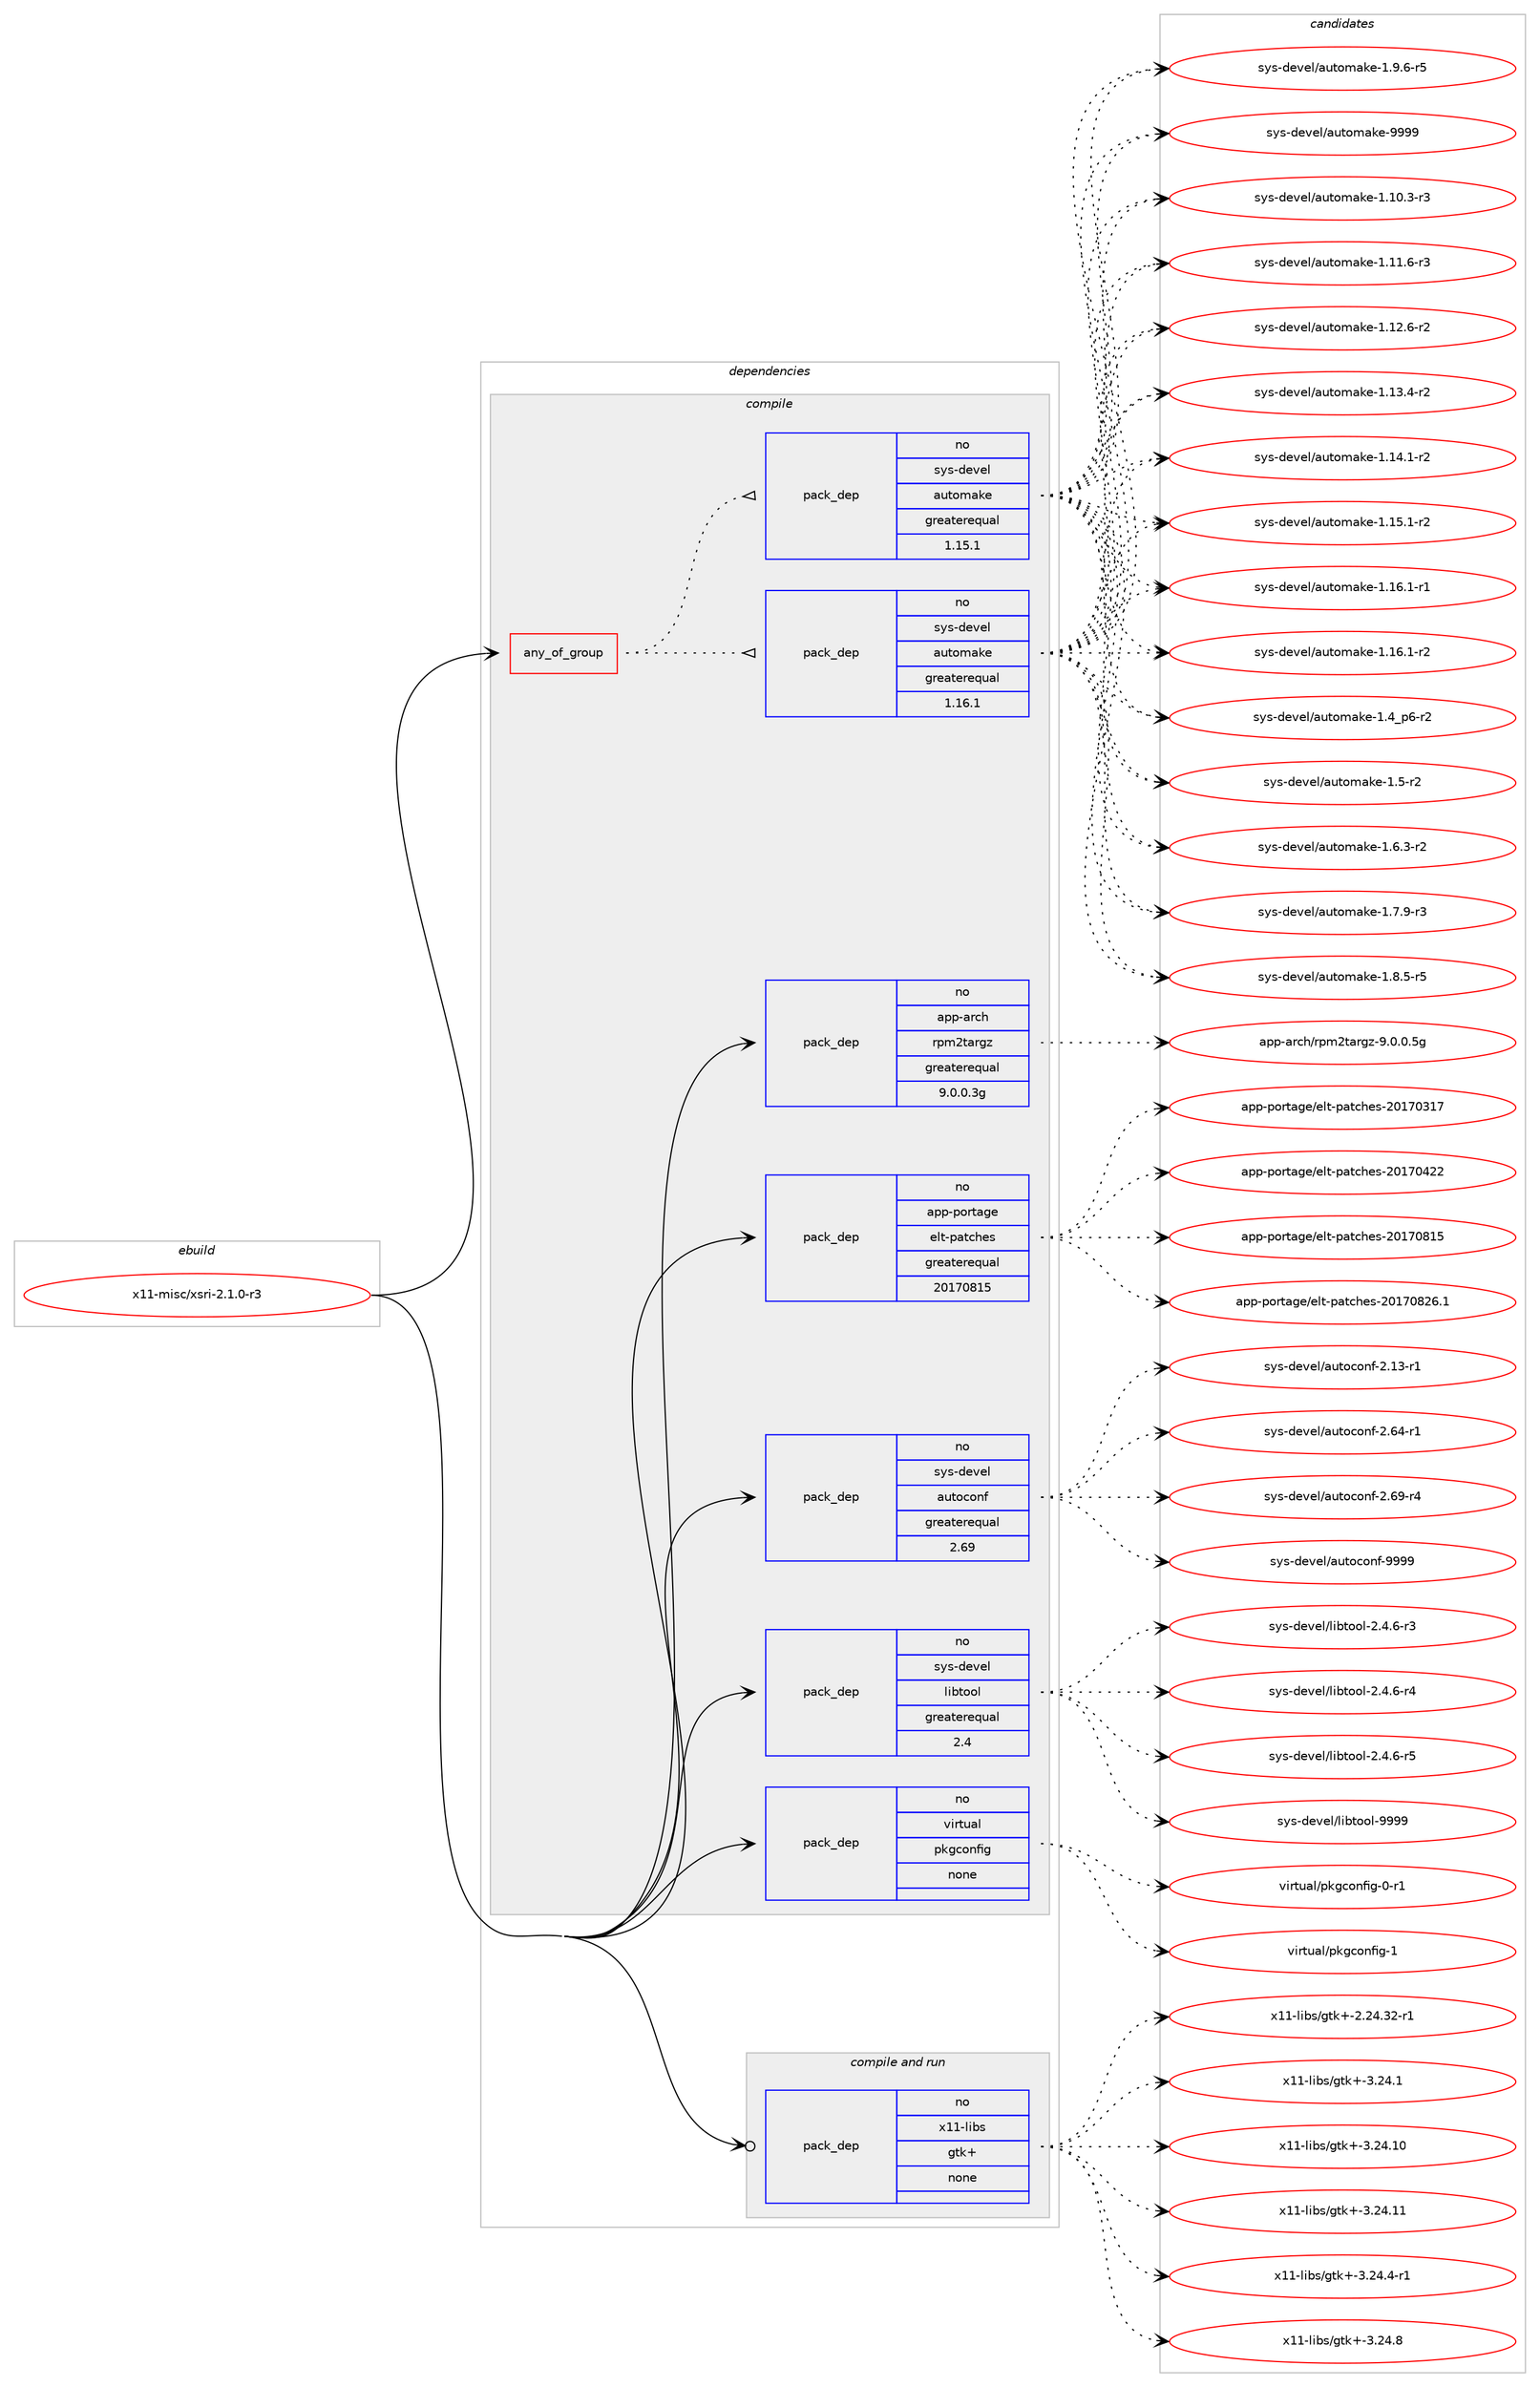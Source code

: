 digraph prolog {

# *************
# Graph options
# *************

newrank=true;
concentrate=true;
compound=true;
graph [rankdir=LR,fontname=Helvetica,fontsize=10,ranksep=1.5];#, ranksep=2.5, nodesep=0.2];
edge  [arrowhead=vee];
node  [fontname=Helvetica,fontsize=10];

# **********
# The ebuild
# **********

subgraph cluster_leftcol {
color=gray;
rank=same;
label=<<i>ebuild</i>>;
id [label="x11-misc/xsri-2.1.0-r3", color=red, width=4, href="../x11-misc/xsri-2.1.0-r3.svg"];
}

# ****************
# The dependencies
# ****************

subgraph cluster_midcol {
color=gray;
label=<<i>dependencies</i>>;
subgraph cluster_compile {
fillcolor="#eeeeee";
style=filled;
label=<<i>compile</i>>;
subgraph any16133 {
dependency922340 [label=<<TABLE BORDER="0" CELLBORDER="1" CELLSPACING="0" CELLPADDING="4"><TR><TD CELLPADDING="10">any_of_group</TD></TR></TABLE>>, shape=none, color=red];subgraph pack685421 {
dependency922341 [label=<<TABLE BORDER="0" CELLBORDER="1" CELLSPACING="0" CELLPADDING="4" WIDTH="220"><TR><TD ROWSPAN="6" CELLPADDING="30">pack_dep</TD></TR><TR><TD WIDTH="110">no</TD></TR><TR><TD>sys-devel</TD></TR><TR><TD>automake</TD></TR><TR><TD>greaterequal</TD></TR><TR><TD>1.16.1</TD></TR></TABLE>>, shape=none, color=blue];
}
dependency922340:e -> dependency922341:w [weight=20,style="dotted",arrowhead="oinv"];
subgraph pack685422 {
dependency922342 [label=<<TABLE BORDER="0" CELLBORDER="1" CELLSPACING="0" CELLPADDING="4" WIDTH="220"><TR><TD ROWSPAN="6" CELLPADDING="30">pack_dep</TD></TR><TR><TD WIDTH="110">no</TD></TR><TR><TD>sys-devel</TD></TR><TR><TD>automake</TD></TR><TR><TD>greaterequal</TD></TR><TR><TD>1.15.1</TD></TR></TABLE>>, shape=none, color=blue];
}
dependency922340:e -> dependency922342:w [weight=20,style="dotted",arrowhead="oinv"];
}
id:e -> dependency922340:w [weight=20,style="solid",arrowhead="vee"];
subgraph pack685423 {
dependency922343 [label=<<TABLE BORDER="0" CELLBORDER="1" CELLSPACING="0" CELLPADDING="4" WIDTH="220"><TR><TD ROWSPAN="6" CELLPADDING="30">pack_dep</TD></TR><TR><TD WIDTH="110">no</TD></TR><TR><TD>app-arch</TD></TR><TR><TD>rpm2targz</TD></TR><TR><TD>greaterequal</TD></TR><TR><TD>9.0.0.3g</TD></TR></TABLE>>, shape=none, color=blue];
}
id:e -> dependency922343:w [weight=20,style="solid",arrowhead="vee"];
subgraph pack685424 {
dependency922344 [label=<<TABLE BORDER="0" CELLBORDER="1" CELLSPACING="0" CELLPADDING="4" WIDTH="220"><TR><TD ROWSPAN="6" CELLPADDING="30">pack_dep</TD></TR><TR><TD WIDTH="110">no</TD></TR><TR><TD>app-portage</TD></TR><TR><TD>elt-patches</TD></TR><TR><TD>greaterequal</TD></TR><TR><TD>20170815</TD></TR></TABLE>>, shape=none, color=blue];
}
id:e -> dependency922344:w [weight=20,style="solid",arrowhead="vee"];
subgraph pack685425 {
dependency922345 [label=<<TABLE BORDER="0" CELLBORDER="1" CELLSPACING="0" CELLPADDING="4" WIDTH="220"><TR><TD ROWSPAN="6" CELLPADDING="30">pack_dep</TD></TR><TR><TD WIDTH="110">no</TD></TR><TR><TD>sys-devel</TD></TR><TR><TD>autoconf</TD></TR><TR><TD>greaterequal</TD></TR><TR><TD>2.69</TD></TR></TABLE>>, shape=none, color=blue];
}
id:e -> dependency922345:w [weight=20,style="solid",arrowhead="vee"];
subgraph pack685426 {
dependency922346 [label=<<TABLE BORDER="0" CELLBORDER="1" CELLSPACING="0" CELLPADDING="4" WIDTH="220"><TR><TD ROWSPAN="6" CELLPADDING="30">pack_dep</TD></TR><TR><TD WIDTH="110">no</TD></TR><TR><TD>sys-devel</TD></TR><TR><TD>libtool</TD></TR><TR><TD>greaterequal</TD></TR><TR><TD>2.4</TD></TR></TABLE>>, shape=none, color=blue];
}
id:e -> dependency922346:w [weight=20,style="solid",arrowhead="vee"];
subgraph pack685427 {
dependency922347 [label=<<TABLE BORDER="0" CELLBORDER="1" CELLSPACING="0" CELLPADDING="4" WIDTH="220"><TR><TD ROWSPAN="6" CELLPADDING="30">pack_dep</TD></TR><TR><TD WIDTH="110">no</TD></TR><TR><TD>virtual</TD></TR><TR><TD>pkgconfig</TD></TR><TR><TD>none</TD></TR><TR><TD></TD></TR></TABLE>>, shape=none, color=blue];
}
id:e -> dependency922347:w [weight=20,style="solid",arrowhead="vee"];
}
subgraph cluster_compileandrun {
fillcolor="#eeeeee";
style=filled;
label=<<i>compile and run</i>>;
subgraph pack685428 {
dependency922348 [label=<<TABLE BORDER="0" CELLBORDER="1" CELLSPACING="0" CELLPADDING="4" WIDTH="220"><TR><TD ROWSPAN="6" CELLPADDING="30">pack_dep</TD></TR><TR><TD WIDTH="110">no</TD></TR><TR><TD>x11-libs</TD></TR><TR><TD>gtk+</TD></TR><TR><TD>none</TD></TR><TR><TD></TD></TR></TABLE>>, shape=none, color=blue];
}
id:e -> dependency922348:w [weight=20,style="solid",arrowhead="odotvee"];
}
subgraph cluster_run {
fillcolor="#eeeeee";
style=filled;
label=<<i>run</i>>;
}
}

# **************
# The candidates
# **************

subgraph cluster_choices {
rank=same;
color=gray;
label=<<i>candidates</i>>;

subgraph choice685421 {
color=black;
nodesep=1;
choice11512111545100101118101108479711711611110997107101454946494846514511451 [label="sys-devel/automake-1.10.3-r3", color=red, width=4,href="../sys-devel/automake-1.10.3-r3.svg"];
choice11512111545100101118101108479711711611110997107101454946494946544511451 [label="sys-devel/automake-1.11.6-r3", color=red, width=4,href="../sys-devel/automake-1.11.6-r3.svg"];
choice11512111545100101118101108479711711611110997107101454946495046544511450 [label="sys-devel/automake-1.12.6-r2", color=red, width=4,href="../sys-devel/automake-1.12.6-r2.svg"];
choice11512111545100101118101108479711711611110997107101454946495146524511450 [label="sys-devel/automake-1.13.4-r2", color=red, width=4,href="../sys-devel/automake-1.13.4-r2.svg"];
choice11512111545100101118101108479711711611110997107101454946495246494511450 [label="sys-devel/automake-1.14.1-r2", color=red, width=4,href="../sys-devel/automake-1.14.1-r2.svg"];
choice11512111545100101118101108479711711611110997107101454946495346494511450 [label="sys-devel/automake-1.15.1-r2", color=red, width=4,href="../sys-devel/automake-1.15.1-r2.svg"];
choice11512111545100101118101108479711711611110997107101454946495446494511449 [label="sys-devel/automake-1.16.1-r1", color=red, width=4,href="../sys-devel/automake-1.16.1-r1.svg"];
choice11512111545100101118101108479711711611110997107101454946495446494511450 [label="sys-devel/automake-1.16.1-r2", color=red, width=4,href="../sys-devel/automake-1.16.1-r2.svg"];
choice115121115451001011181011084797117116111109971071014549465295112544511450 [label="sys-devel/automake-1.4_p6-r2", color=red, width=4,href="../sys-devel/automake-1.4_p6-r2.svg"];
choice11512111545100101118101108479711711611110997107101454946534511450 [label="sys-devel/automake-1.5-r2", color=red, width=4,href="../sys-devel/automake-1.5-r2.svg"];
choice115121115451001011181011084797117116111109971071014549465446514511450 [label="sys-devel/automake-1.6.3-r2", color=red, width=4,href="../sys-devel/automake-1.6.3-r2.svg"];
choice115121115451001011181011084797117116111109971071014549465546574511451 [label="sys-devel/automake-1.7.9-r3", color=red, width=4,href="../sys-devel/automake-1.7.9-r3.svg"];
choice115121115451001011181011084797117116111109971071014549465646534511453 [label="sys-devel/automake-1.8.5-r5", color=red, width=4,href="../sys-devel/automake-1.8.5-r5.svg"];
choice115121115451001011181011084797117116111109971071014549465746544511453 [label="sys-devel/automake-1.9.6-r5", color=red, width=4,href="../sys-devel/automake-1.9.6-r5.svg"];
choice115121115451001011181011084797117116111109971071014557575757 [label="sys-devel/automake-9999", color=red, width=4,href="../sys-devel/automake-9999.svg"];
dependency922341:e -> choice11512111545100101118101108479711711611110997107101454946494846514511451:w [style=dotted,weight="100"];
dependency922341:e -> choice11512111545100101118101108479711711611110997107101454946494946544511451:w [style=dotted,weight="100"];
dependency922341:e -> choice11512111545100101118101108479711711611110997107101454946495046544511450:w [style=dotted,weight="100"];
dependency922341:e -> choice11512111545100101118101108479711711611110997107101454946495146524511450:w [style=dotted,weight="100"];
dependency922341:e -> choice11512111545100101118101108479711711611110997107101454946495246494511450:w [style=dotted,weight="100"];
dependency922341:e -> choice11512111545100101118101108479711711611110997107101454946495346494511450:w [style=dotted,weight="100"];
dependency922341:e -> choice11512111545100101118101108479711711611110997107101454946495446494511449:w [style=dotted,weight="100"];
dependency922341:e -> choice11512111545100101118101108479711711611110997107101454946495446494511450:w [style=dotted,weight="100"];
dependency922341:e -> choice115121115451001011181011084797117116111109971071014549465295112544511450:w [style=dotted,weight="100"];
dependency922341:e -> choice11512111545100101118101108479711711611110997107101454946534511450:w [style=dotted,weight="100"];
dependency922341:e -> choice115121115451001011181011084797117116111109971071014549465446514511450:w [style=dotted,weight="100"];
dependency922341:e -> choice115121115451001011181011084797117116111109971071014549465546574511451:w [style=dotted,weight="100"];
dependency922341:e -> choice115121115451001011181011084797117116111109971071014549465646534511453:w [style=dotted,weight="100"];
dependency922341:e -> choice115121115451001011181011084797117116111109971071014549465746544511453:w [style=dotted,weight="100"];
dependency922341:e -> choice115121115451001011181011084797117116111109971071014557575757:w [style=dotted,weight="100"];
}
subgraph choice685422 {
color=black;
nodesep=1;
choice11512111545100101118101108479711711611110997107101454946494846514511451 [label="sys-devel/automake-1.10.3-r3", color=red, width=4,href="../sys-devel/automake-1.10.3-r3.svg"];
choice11512111545100101118101108479711711611110997107101454946494946544511451 [label="sys-devel/automake-1.11.6-r3", color=red, width=4,href="../sys-devel/automake-1.11.6-r3.svg"];
choice11512111545100101118101108479711711611110997107101454946495046544511450 [label="sys-devel/automake-1.12.6-r2", color=red, width=4,href="../sys-devel/automake-1.12.6-r2.svg"];
choice11512111545100101118101108479711711611110997107101454946495146524511450 [label="sys-devel/automake-1.13.4-r2", color=red, width=4,href="../sys-devel/automake-1.13.4-r2.svg"];
choice11512111545100101118101108479711711611110997107101454946495246494511450 [label="sys-devel/automake-1.14.1-r2", color=red, width=4,href="../sys-devel/automake-1.14.1-r2.svg"];
choice11512111545100101118101108479711711611110997107101454946495346494511450 [label="sys-devel/automake-1.15.1-r2", color=red, width=4,href="../sys-devel/automake-1.15.1-r2.svg"];
choice11512111545100101118101108479711711611110997107101454946495446494511449 [label="sys-devel/automake-1.16.1-r1", color=red, width=4,href="../sys-devel/automake-1.16.1-r1.svg"];
choice11512111545100101118101108479711711611110997107101454946495446494511450 [label="sys-devel/automake-1.16.1-r2", color=red, width=4,href="../sys-devel/automake-1.16.1-r2.svg"];
choice115121115451001011181011084797117116111109971071014549465295112544511450 [label="sys-devel/automake-1.4_p6-r2", color=red, width=4,href="../sys-devel/automake-1.4_p6-r2.svg"];
choice11512111545100101118101108479711711611110997107101454946534511450 [label="sys-devel/automake-1.5-r2", color=red, width=4,href="../sys-devel/automake-1.5-r2.svg"];
choice115121115451001011181011084797117116111109971071014549465446514511450 [label="sys-devel/automake-1.6.3-r2", color=red, width=4,href="../sys-devel/automake-1.6.3-r2.svg"];
choice115121115451001011181011084797117116111109971071014549465546574511451 [label="sys-devel/automake-1.7.9-r3", color=red, width=4,href="../sys-devel/automake-1.7.9-r3.svg"];
choice115121115451001011181011084797117116111109971071014549465646534511453 [label="sys-devel/automake-1.8.5-r5", color=red, width=4,href="../sys-devel/automake-1.8.5-r5.svg"];
choice115121115451001011181011084797117116111109971071014549465746544511453 [label="sys-devel/automake-1.9.6-r5", color=red, width=4,href="../sys-devel/automake-1.9.6-r5.svg"];
choice115121115451001011181011084797117116111109971071014557575757 [label="sys-devel/automake-9999", color=red, width=4,href="../sys-devel/automake-9999.svg"];
dependency922342:e -> choice11512111545100101118101108479711711611110997107101454946494846514511451:w [style=dotted,weight="100"];
dependency922342:e -> choice11512111545100101118101108479711711611110997107101454946494946544511451:w [style=dotted,weight="100"];
dependency922342:e -> choice11512111545100101118101108479711711611110997107101454946495046544511450:w [style=dotted,weight="100"];
dependency922342:e -> choice11512111545100101118101108479711711611110997107101454946495146524511450:w [style=dotted,weight="100"];
dependency922342:e -> choice11512111545100101118101108479711711611110997107101454946495246494511450:w [style=dotted,weight="100"];
dependency922342:e -> choice11512111545100101118101108479711711611110997107101454946495346494511450:w [style=dotted,weight="100"];
dependency922342:e -> choice11512111545100101118101108479711711611110997107101454946495446494511449:w [style=dotted,weight="100"];
dependency922342:e -> choice11512111545100101118101108479711711611110997107101454946495446494511450:w [style=dotted,weight="100"];
dependency922342:e -> choice115121115451001011181011084797117116111109971071014549465295112544511450:w [style=dotted,weight="100"];
dependency922342:e -> choice11512111545100101118101108479711711611110997107101454946534511450:w [style=dotted,weight="100"];
dependency922342:e -> choice115121115451001011181011084797117116111109971071014549465446514511450:w [style=dotted,weight="100"];
dependency922342:e -> choice115121115451001011181011084797117116111109971071014549465546574511451:w [style=dotted,weight="100"];
dependency922342:e -> choice115121115451001011181011084797117116111109971071014549465646534511453:w [style=dotted,weight="100"];
dependency922342:e -> choice115121115451001011181011084797117116111109971071014549465746544511453:w [style=dotted,weight="100"];
dependency922342:e -> choice115121115451001011181011084797117116111109971071014557575757:w [style=dotted,weight="100"];
}
subgraph choice685423 {
color=black;
nodesep=1;
choice971121124597114991044711411210950116971141031224557464846484653103 [label="app-arch/rpm2targz-9.0.0.5g", color=red, width=4,href="../app-arch/rpm2targz-9.0.0.5g.svg"];
dependency922343:e -> choice971121124597114991044711411210950116971141031224557464846484653103:w [style=dotted,weight="100"];
}
subgraph choice685424 {
color=black;
nodesep=1;
choice97112112451121111141169710310147101108116451129711699104101115455048495548514955 [label="app-portage/elt-patches-20170317", color=red, width=4,href="../app-portage/elt-patches-20170317.svg"];
choice97112112451121111141169710310147101108116451129711699104101115455048495548525050 [label="app-portage/elt-patches-20170422", color=red, width=4,href="../app-portage/elt-patches-20170422.svg"];
choice97112112451121111141169710310147101108116451129711699104101115455048495548564953 [label="app-portage/elt-patches-20170815", color=red, width=4,href="../app-portage/elt-patches-20170815.svg"];
choice971121124511211111411697103101471011081164511297116991041011154550484955485650544649 [label="app-portage/elt-patches-20170826.1", color=red, width=4,href="../app-portage/elt-patches-20170826.1.svg"];
dependency922344:e -> choice97112112451121111141169710310147101108116451129711699104101115455048495548514955:w [style=dotted,weight="100"];
dependency922344:e -> choice97112112451121111141169710310147101108116451129711699104101115455048495548525050:w [style=dotted,weight="100"];
dependency922344:e -> choice97112112451121111141169710310147101108116451129711699104101115455048495548564953:w [style=dotted,weight="100"];
dependency922344:e -> choice971121124511211111411697103101471011081164511297116991041011154550484955485650544649:w [style=dotted,weight="100"];
}
subgraph choice685425 {
color=black;
nodesep=1;
choice1151211154510010111810110847971171161119911111010245504649514511449 [label="sys-devel/autoconf-2.13-r1", color=red, width=4,href="../sys-devel/autoconf-2.13-r1.svg"];
choice1151211154510010111810110847971171161119911111010245504654524511449 [label="sys-devel/autoconf-2.64-r1", color=red, width=4,href="../sys-devel/autoconf-2.64-r1.svg"];
choice1151211154510010111810110847971171161119911111010245504654574511452 [label="sys-devel/autoconf-2.69-r4", color=red, width=4,href="../sys-devel/autoconf-2.69-r4.svg"];
choice115121115451001011181011084797117116111991111101024557575757 [label="sys-devel/autoconf-9999", color=red, width=4,href="../sys-devel/autoconf-9999.svg"];
dependency922345:e -> choice1151211154510010111810110847971171161119911111010245504649514511449:w [style=dotted,weight="100"];
dependency922345:e -> choice1151211154510010111810110847971171161119911111010245504654524511449:w [style=dotted,weight="100"];
dependency922345:e -> choice1151211154510010111810110847971171161119911111010245504654574511452:w [style=dotted,weight="100"];
dependency922345:e -> choice115121115451001011181011084797117116111991111101024557575757:w [style=dotted,weight="100"];
}
subgraph choice685426 {
color=black;
nodesep=1;
choice1151211154510010111810110847108105981161111111084550465246544511451 [label="sys-devel/libtool-2.4.6-r3", color=red, width=4,href="../sys-devel/libtool-2.4.6-r3.svg"];
choice1151211154510010111810110847108105981161111111084550465246544511452 [label="sys-devel/libtool-2.4.6-r4", color=red, width=4,href="../sys-devel/libtool-2.4.6-r4.svg"];
choice1151211154510010111810110847108105981161111111084550465246544511453 [label="sys-devel/libtool-2.4.6-r5", color=red, width=4,href="../sys-devel/libtool-2.4.6-r5.svg"];
choice1151211154510010111810110847108105981161111111084557575757 [label="sys-devel/libtool-9999", color=red, width=4,href="../sys-devel/libtool-9999.svg"];
dependency922346:e -> choice1151211154510010111810110847108105981161111111084550465246544511451:w [style=dotted,weight="100"];
dependency922346:e -> choice1151211154510010111810110847108105981161111111084550465246544511452:w [style=dotted,weight="100"];
dependency922346:e -> choice1151211154510010111810110847108105981161111111084550465246544511453:w [style=dotted,weight="100"];
dependency922346:e -> choice1151211154510010111810110847108105981161111111084557575757:w [style=dotted,weight="100"];
}
subgraph choice685427 {
color=black;
nodesep=1;
choice11810511411611797108471121071039911111010210510345484511449 [label="virtual/pkgconfig-0-r1", color=red, width=4,href="../virtual/pkgconfig-0-r1.svg"];
choice1181051141161179710847112107103991111101021051034549 [label="virtual/pkgconfig-1", color=red, width=4,href="../virtual/pkgconfig-1.svg"];
dependency922347:e -> choice11810511411611797108471121071039911111010210510345484511449:w [style=dotted,weight="100"];
dependency922347:e -> choice1181051141161179710847112107103991111101021051034549:w [style=dotted,weight="100"];
}
subgraph choice685428 {
color=black;
nodesep=1;
choice12049494510810598115471031161074345504650524651504511449 [label="x11-libs/gtk+-2.24.32-r1", color=red, width=4,href="../x11-libs/gtk+-2.24.32-r1.svg"];
choice12049494510810598115471031161074345514650524649 [label="x11-libs/gtk+-3.24.1", color=red, width=4,href="../x11-libs/gtk+-3.24.1.svg"];
choice1204949451081059811547103116107434551465052464948 [label="x11-libs/gtk+-3.24.10", color=red, width=4,href="../x11-libs/gtk+-3.24.10.svg"];
choice1204949451081059811547103116107434551465052464949 [label="x11-libs/gtk+-3.24.11", color=red, width=4,href="../x11-libs/gtk+-3.24.11.svg"];
choice120494945108105981154710311610743455146505246524511449 [label="x11-libs/gtk+-3.24.4-r1", color=red, width=4,href="../x11-libs/gtk+-3.24.4-r1.svg"];
choice12049494510810598115471031161074345514650524656 [label="x11-libs/gtk+-3.24.8", color=red, width=4,href="../x11-libs/gtk+-3.24.8.svg"];
dependency922348:e -> choice12049494510810598115471031161074345504650524651504511449:w [style=dotted,weight="100"];
dependency922348:e -> choice12049494510810598115471031161074345514650524649:w [style=dotted,weight="100"];
dependency922348:e -> choice1204949451081059811547103116107434551465052464948:w [style=dotted,weight="100"];
dependency922348:e -> choice1204949451081059811547103116107434551465052464949:w [style=dotted,weight="100"];
dependency922348:e -> choice120494945108105981154710311610743455146505246524511449:w [style=dotted,weight="100"];
dependency922348:e -> choice12049494510810598115471031161074345514650524656:w [style=dotted,weight="100"];
}
}

}
